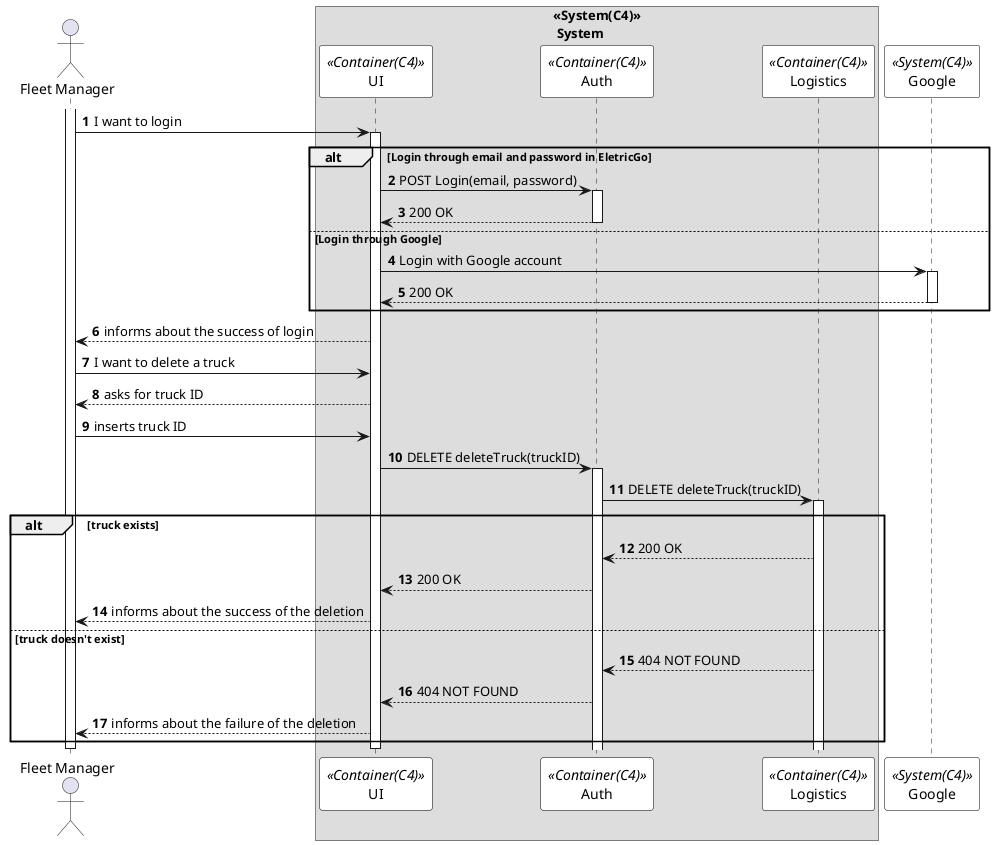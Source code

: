 @startuml deleteTruckSD
autonumber

skinparam sequence {
ParticipantBorderColor black
ParticipantBackgroundColor white
}

actor "Fleet Manager" as manager
box "<<System(C4)>>\n System"
participant UI as UI <<Container(C4)>>
participant Auth as Auth <<Container(C4)>>
participant Logistics as Logistics <<Container(C4)>>
end box

participant Google as Google <<System(C4)>>


activate manager
manager->UI: I want to login
activate UI

alt Login through email and password in EletricGo

UI -> Auth: POST Login(email, password)
activate Auth

Auth --> UI: 200 OK
deactivate Auth

else Login through Google

UI -> Google: Login with Google account
activate Google
Google --> UI: 200 OK
deactivate Google

end



UI --> manager: informs about the success of login

manager -> UI: I want to delete a truck

UI --> manager: asks for truck ID

manager -> UI: inserts truck ID

UI -> Auth: DELETE deleteTruck(truckID)
activate Auth
Auth -> Logistics: DELETE deleteTruck(truckID)
activate Logistics

alt truck exists

Logistics --> Auth: 200 OK
Auth --> UI: 200 OK
UI --> manager: informs about the success of the deletion

else truck doesn't exist

Logistics --> Auth: 404 NOT FOUND
Auth --> UI: 404 NOT FOUND
UI --> manager: informs about the failure of the deletion

end

deactivate UI
deactivate manager
@enduml